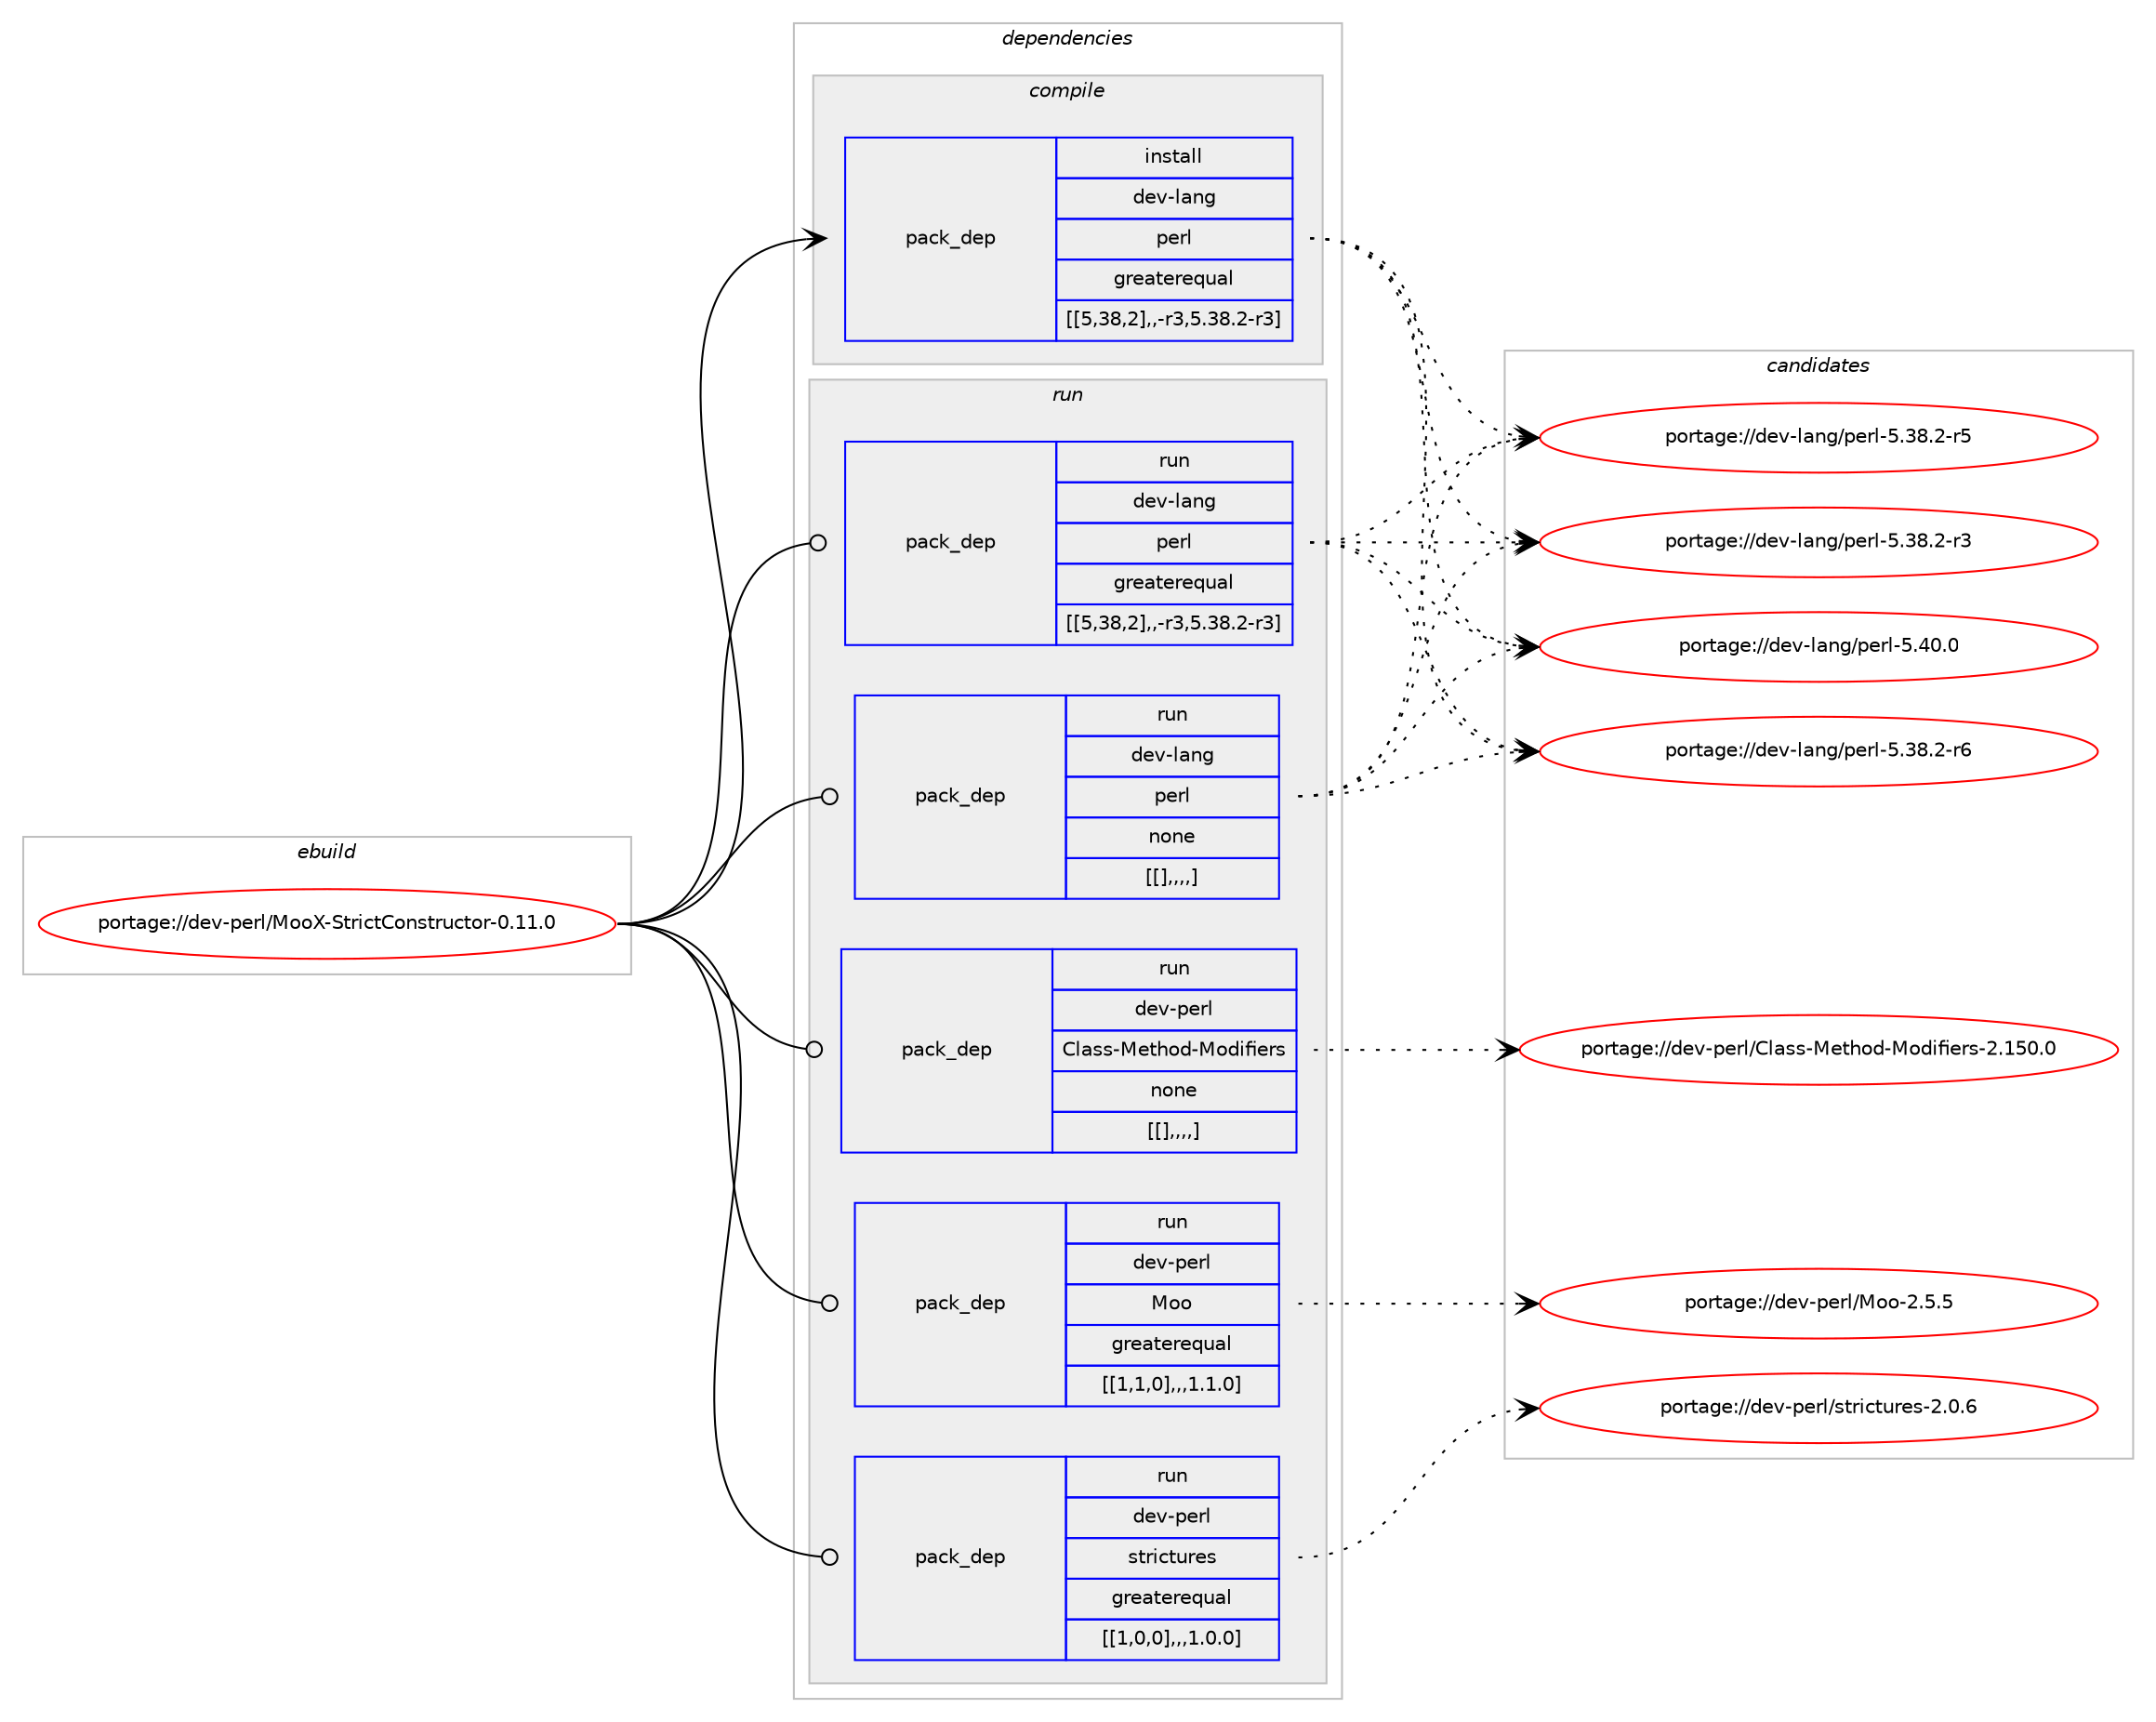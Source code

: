 digraph prolog {

# *************
# Graph options
# *************

newrank=true;
concentrate=true;
compound=true;
graph [rankdir=LR,fontname=Helvetica,fontsize=10,ranksep=1.5];#, ranksep=2.5, nodesep=0.2];
edge  [arrowhead=vee];
node  [fontname=Helvetica,fontsize=10];

# **********
# The ebuild
# **********

subgraph cluster_leftcol {
color=gray;
label=<<i>ebuild</i>>;
id [label="portage://dev-perl/MooX-StrictConstructor-0.11.0", color=red, width=4, href="../dev-perl/MooX-StrictConstructor-0.11.0.svg"];
}

# ****************
# The dependencies
# ****************

subgraph cluster_midcol {
color=gray;
label=<<i>dependencies</i>>;
subgraph cluster_compile {
fillcolor="#eeeeee";
style=filled;
label=<<i>compile</i>>;
subgraph pack102840 {
dependency134506 [label=<<TABLE BORDER="0" CELLBORDER="1" CELLSPACING="0" CELLPADDING="4" WIDTH="220"><TR><TD ROWSPAN="6" CELLPADDING="30">pack_dep</TD></TR><TR><TD WIDTH="110">install</TD></TR><TR><TD>dev-lang</TD></TR><TR><TD>perl</TD></TR><TR><TD>greaterequal</TD></TR><TR><TD>[[5,38,2],,-r3,5.38.2-r3]</TD></TR></TABLE>>, shape=none, color=blue];
}
id:e -> dependency134506:w [weight=20,style="solid",arrowhead="vee"];
}
subgraph cluster_compileandrun {
fillcolor="#eeeeee";
style=filled;
label=<<i>compile and run</i>>;
}
subgraph cluster_run {
fillcolor="#eeeeee";
style=filled;
label=<<i>run</i>>;
subgraph pack102841 {
dependency134507 [label=<<TABLE BORDER="0" CELLBORDER="1" CELLSPACING="0" CELLPADDING="4" WIDTH="220"><TR><TD ROWSPAN="6" CELLPADDING="30">pack_dep</TD></TR><TR><TD WIDTH="110">run</TD></TR><TR><TD>dev-lang</TD></TR><TR><TD>perl</TD></TR><TR><TD>greaterequal</TD></TR><TR><TD>[[5,38,2],,-r3,5.38.2-r3]</TD></TR></TABLE>>, shape=none, color=blue];
}
id:e -> dependency134507:w [weight=20,style="solid",arrowhead="odot"];
subgraph pack102842 {
dependency134508 [label=<<TABLE BORDER="0" CELLBORDER="1" CELLSPACING="0" CELLPADDING="4" WIDTH="220"><TR><TD ROWSPAN="6" CELLPADDING="30">pack_dep</TD></TR><TR><TD WIDTH="110">run</TD></TR><TR><TD>dev-lang</TD></TR><TR><TD>perl</TD></TR><TR><TD>none</TD></TR><TR><TD>[[],,,,]</TD></TR></TABLE>>, shape=none, color=blue];
}
id:e -> dependency134508:w [weight=20,style="solid",arrowhead="odot"];
subgraph pack102843 {
dependency134509 [label=<<TABLE BORDER="0" CELLBORDER="1" CELLSPACING="0" CELLPADDING="4" WIDTH="220"><TR><TD ROWSPAN="6" CELLPADDING="30">pack_dep</TD></TR><TR><TD WIDTH="110">run</TD></TR><TR><TD>dev-perl</TD></TR><TR><TD>Class-Method-Modifiers</TD></TR><TR><TD>none</TD></TR><TR><TD>[[],,,,]</TD></TR></TABLE>>, shape=none, color=blue];
}
id:e -> dependency134509:w [weight=20,style="solid",arrowhead="odot"];
subgraph pack102844 {
dependency134510 [label=<<TABLE BORDER="0" CELLBORDER="1" CELLSPACING="0" CELLPADDING="4" WIDTH="220"><TR><TD ROWSPAN="6" CELLPADDING="30">pack_dep</TD></TR><TR><TD WIDTH="110">run</TD></TR><TR><TD>dev-perl</TD></TR><TR><TD>Moo</TD></TR><TR><TD>greaterequal</TD></TR><TR><TD>[[1,1,0],,,1.1.0]</TD></TR></TABLE>>, shape=none, color=blue];
}
id:e -> dependency134510:w [weight=20,style="solid",arrowhead="odot"];
subgraph pack102845 {
dependency134511 [label=<<TABLE BORDER="0" CELLBORDER="1" CELLSPACING="0" CELLPADDING="4" WIDTH="220"><TR><TD ROWSPAN="6" CELLPADDING="30">pack_dep</TD></TR><TR><TD WIDTH="110">run</TD></TR><TR><TD>dev-perl</TD></TR><TR><TD>strictures</TD></TR><TR><TD>greaterequal</TD></TR><TR><TD>[[1,0,0],,,1.0.0]</TD></TR></TABLE>>, shape=none, color=blue];
}
id:e -> dependency134511:w [weight=20,style="solid",arrowhead="odot"];
}
}

# **************
# The candidates
# **************

subgraph cluster_choices {
rank=same;
color=gray;
label=<<i>candidates</i>>;

subgraph choice102840 {
color=black;
nodesep=1;
choice10010111845108971101034711210111410845534652484648 [label="portage://dev-lang/perl-5.40.0", color=red, width=4,href="../dev-lang/perl-5.40.0.svg"];
choice100101118451089711010347112101114108455346515646504511454 [label="portage://dev-lang/perl-5.38.2-r6", color=red, width=4,href="../dev-lang/perl-5.38.2-r6.svg"];
choice100101118451089711010347112101114108455346515646504511453 [label="portage://dev-lang/perl-5.38.2-r5", color=red, width=4,href="../dev-lang/perl-5.38.2-r5.svg"];
choice100101118451089711010347112101114108455346515646504511451 [label="portage://dev-lang/perl-5.38.2-r3", color=red, width=4,href="../dev-lang/perl-5.38.2-r3.svg"];
dependency134506:e -> choice10010111845108971101034711210111410845534652484648:w [style=dotted,weight="100"];
dependency134506:e -> choice100101118451089711010347112101114108455346515646504511454:w [style=dotted,weight="100"];
dependency134506:e -> choice100101118451089711010347112101114108455346515646504511453:w [style=dotted,weight="100"];
dependency134506:e -> choice100101118451089711010347112101114108455346515646504511451:w [style=dotted,weight="100"];
}
subgraph choice102841 {
color=black;
nodesep=1;
choice10010111845108971101034711210111410845534652484648 [label="portage://dev-lang/perl-5.40.0", color=red, width=4,href="../dev-lang/perl-5.40.0.svg"];
choice100101118451089711010347112101114108455346515646504511454 [label="portage://dev-lang/perl-5.38.2-r6", color=red, width=4,href="../dev-lang/perl-5.38.2-r6.svg"];
choice100101118451089711010347112101114108455346515646504511453 [label="portage://dev-lang/perl-5.38.2-r5", color=red, width=4,href="../dev-lang/perl-5.38.2-r5.svg"];
choice100101118451089711010347112101114108455346515646504511451 [label="portage://dev-lang/perl-5.38.2-r3", color=red, width=4,href="../dev-lang/perl-5.38.2-r3.svg"];
dependency134507:e -> choice10010111845108971101034711210111410845534652484648:w [style=dotted,weight="100"];
dependency134507:e -> choice100101118451089711010347112101114108455346515646504511454:w [style=dotted,weight="100"];
dependency134507:e -> choice100101118451089711010347112101114108455346515646504511453:w [style=dotted,weight="100"];
dependency134507:e -> choice100101118451089711010347112101114108455346515646504511451:w [style=dotted,weight="100"];
}
subgraph choice102842 {
color=black;
nodesep=1;
choice10010111845108971101034711210111410845534652484648 [label="portage://dev-lang/perl-5.40.0", color=red, width=4,href="../dev-lang/perl-5.40.0.svg"];
choice100101118451089711010347112101114108455346515646504511454 [label="portage://dev-lang/perl-5.38.2-r6", color=red, width=4,href="../dev-lang/perl-5.38.2-r6.svg"];
choice100101118451089711010347112101114108455346515646504511453 [label="portage://dev-lang/perl-5.38.2-r5", color=red, width=4,href="../dev-lang/perl-5.38.2-r5.svg"];
choice100101118451089711010347112101114108455346515646504511451 [label="portage://dev-lang/perl-5.38.2-r3", color=red, width=4,href="../dev-lang/perl-5.38.2-r3.svg"];
dependency134508:e -> choice10010111845108971101034711210111410845534652484648:w [style=dotted,weight="100"];
dependency134508:e -> choice100101118451089711010347112101114108455346515646504511454:w [style=dotted,weight="100"];
dependency134508:e -> choice100101118451089711010347112101114108455346515646504511453:w [style=dotted,weight="100"];
dependency134508:e -> choice100101118451089711010347112101114108455346515646504511451:w [style=dotted,weight="100"];
}
subgraph choice102843 {
color=black;
nodesep=1;
choice10010111845112101114108476710897115115457710111610411110045771111001051021051011141154550464953484648 [label="portage://dev-perl/Class-Method-Modifiers-2.150.0", color=red, width=4,href="../dev-perl/Class-Method-Modifiers-2.150.0.svg"];
dependency134509:e -> choice10010111845112101114108476710897115115457710111610411110045771111001051021051011141154550464953484648:w [style=dotted,weight="100"];
}
subgraph choice102844 {
color=black;
nodesep=1;
choice100101118451121011141084777111111455046534653 [label="portage://dev-perl/Moo-2.5.5", color=red, width=4,href="../dev-perl/Moo-2.5.5.svg"];
dependency134510:e -> choice100101118451121011141084777111111455046534653:w [style=dotted,weight="100"];
}
subgraph choice102845 {
color=black;
nodesep=1;
choice100101118451121011141084711511611410599116117114101115455046484654 [label="portage://dev-perl/strictures-2.0.6", color=red, width=4,href="../dev-perl/strictures-2.0.6.svg"];
dependency134511:e -> choice100101118451121011141084711511611410599116117114101115455046484654:w [style=dotted,weight="100"];
}
}

}
